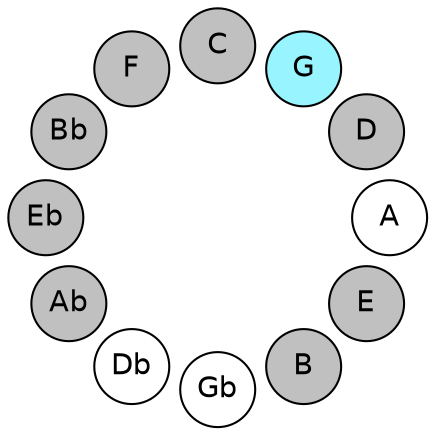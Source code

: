 
graph {

layout = circo;
mindist = .1

node [shape = circle, fontname = Helvetica, margin = 0, style = filled]
edge [style=invis]

subgraph 1 {
	E -- B -- Gb -- Db -- Ab -- Eb -- Bb -- F -- C -- G -- D -- A -- E
}

E [fillcolor = gray];
B [fillcolor = gray];
Gb [fillcolor = white];
Db [fillcolor = white];
Ab [fillcolor = gray];
Eb [fillcolor = gray];
Bb [fillcolor = gray];
F [fillcolor = gray];
C [fillcolor = gray];
G [fillcolor = cadetblue1];
D [fillcolor = gray];
A [fillcolor = white];
}
